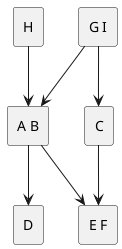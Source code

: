 @startuml
skinparam componentStyle rectangle
[D] <-up- [A B]
[A B] <-up- [G I]
[A B] <-up- [H]
[C] <-up- [G I]
[E F] <-up- [C]
[E F] <-up- [A B]
@enduml